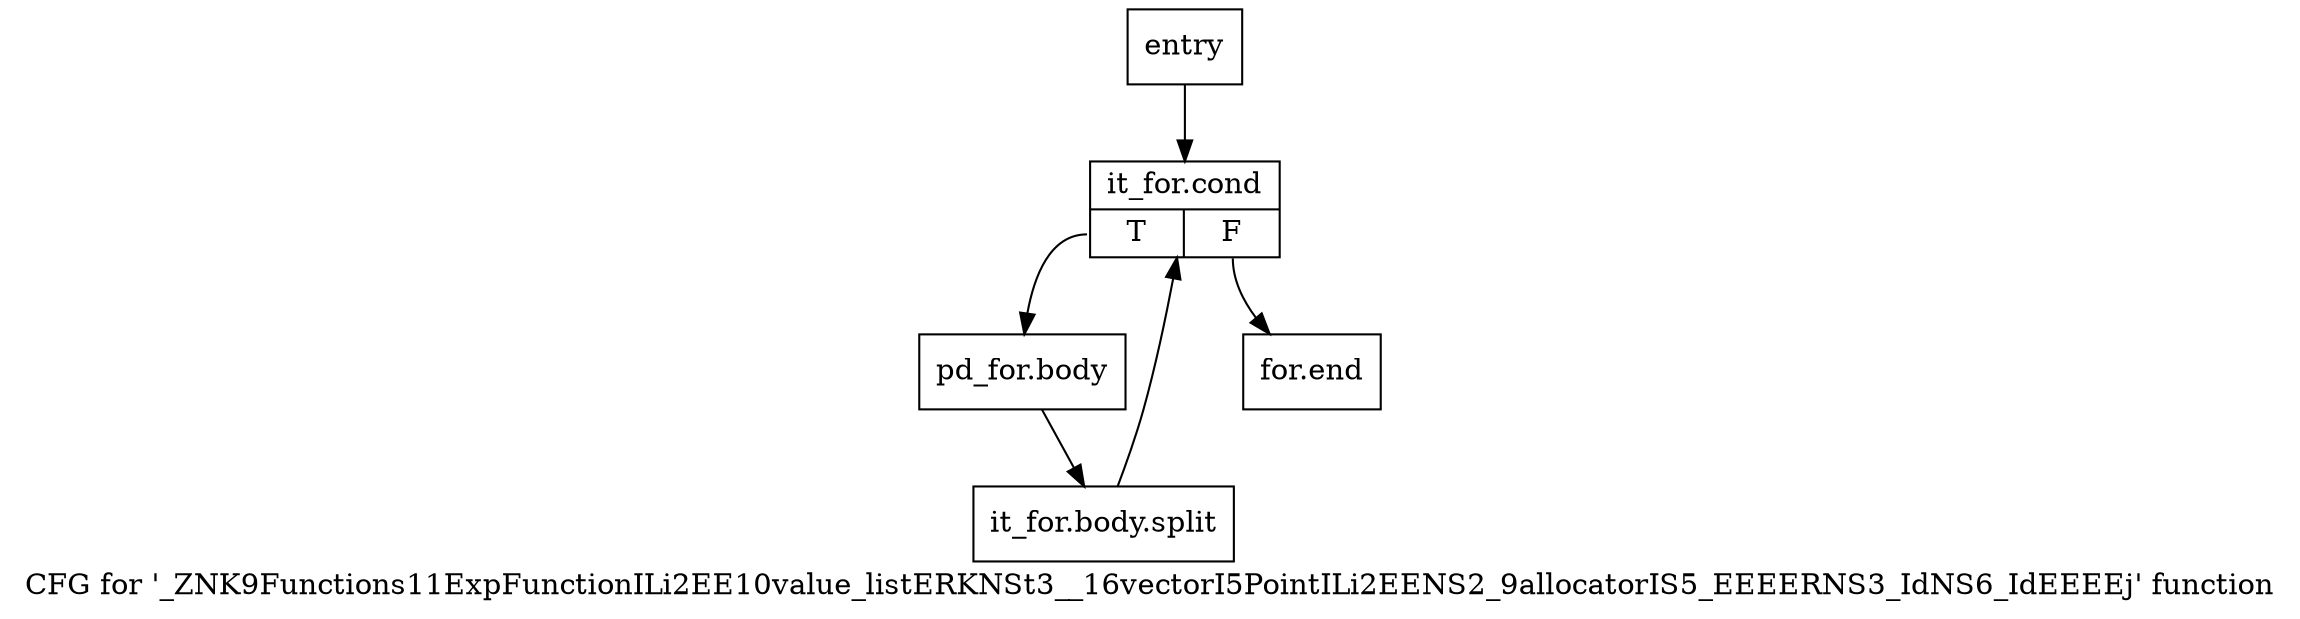 digraph "CFG for '_ZNK9Functions11ExpFunctionILi2EE10value_listERKNSt3__16vectorI5PointILi2EENS2_9allocatorIS5_EEEERNS3_IdNS6_IdEEEEj' function" {
	label="CFG for '_ZNK9Functions11ExpFunctionILi2EE10value_listERKNSt3__16vectorI5PointILi2EENS2_9allocatorIS5_EEEERNS3_IdNS6_IdEEEEj' function";

	Node0x590ce10 [shape=record,label="{entry}"];
	Node0x590ce10 -> Node0x590ce60;
	Node0x590ce60 [shape=record,label="{it_for.cond|{<s0>T|<s1>F}}"];
	Node0x590ce60:s0 -> Node0x590ceb0;
	Node0x590ce60:s1 -> Node0x590cf00;
	Node0x590ceb0 [shape=record,label="{pd_for.body}"];
	Node0x590ceb0 -> Node0xa671a70;
	Node0xa671a70 [shape=record,label="{it_for.body.split}"];
	Node0xa671a70 -> Node0x590ce60;
	Node0x590cf00 [shape=record,label="{for.end}"];
}
